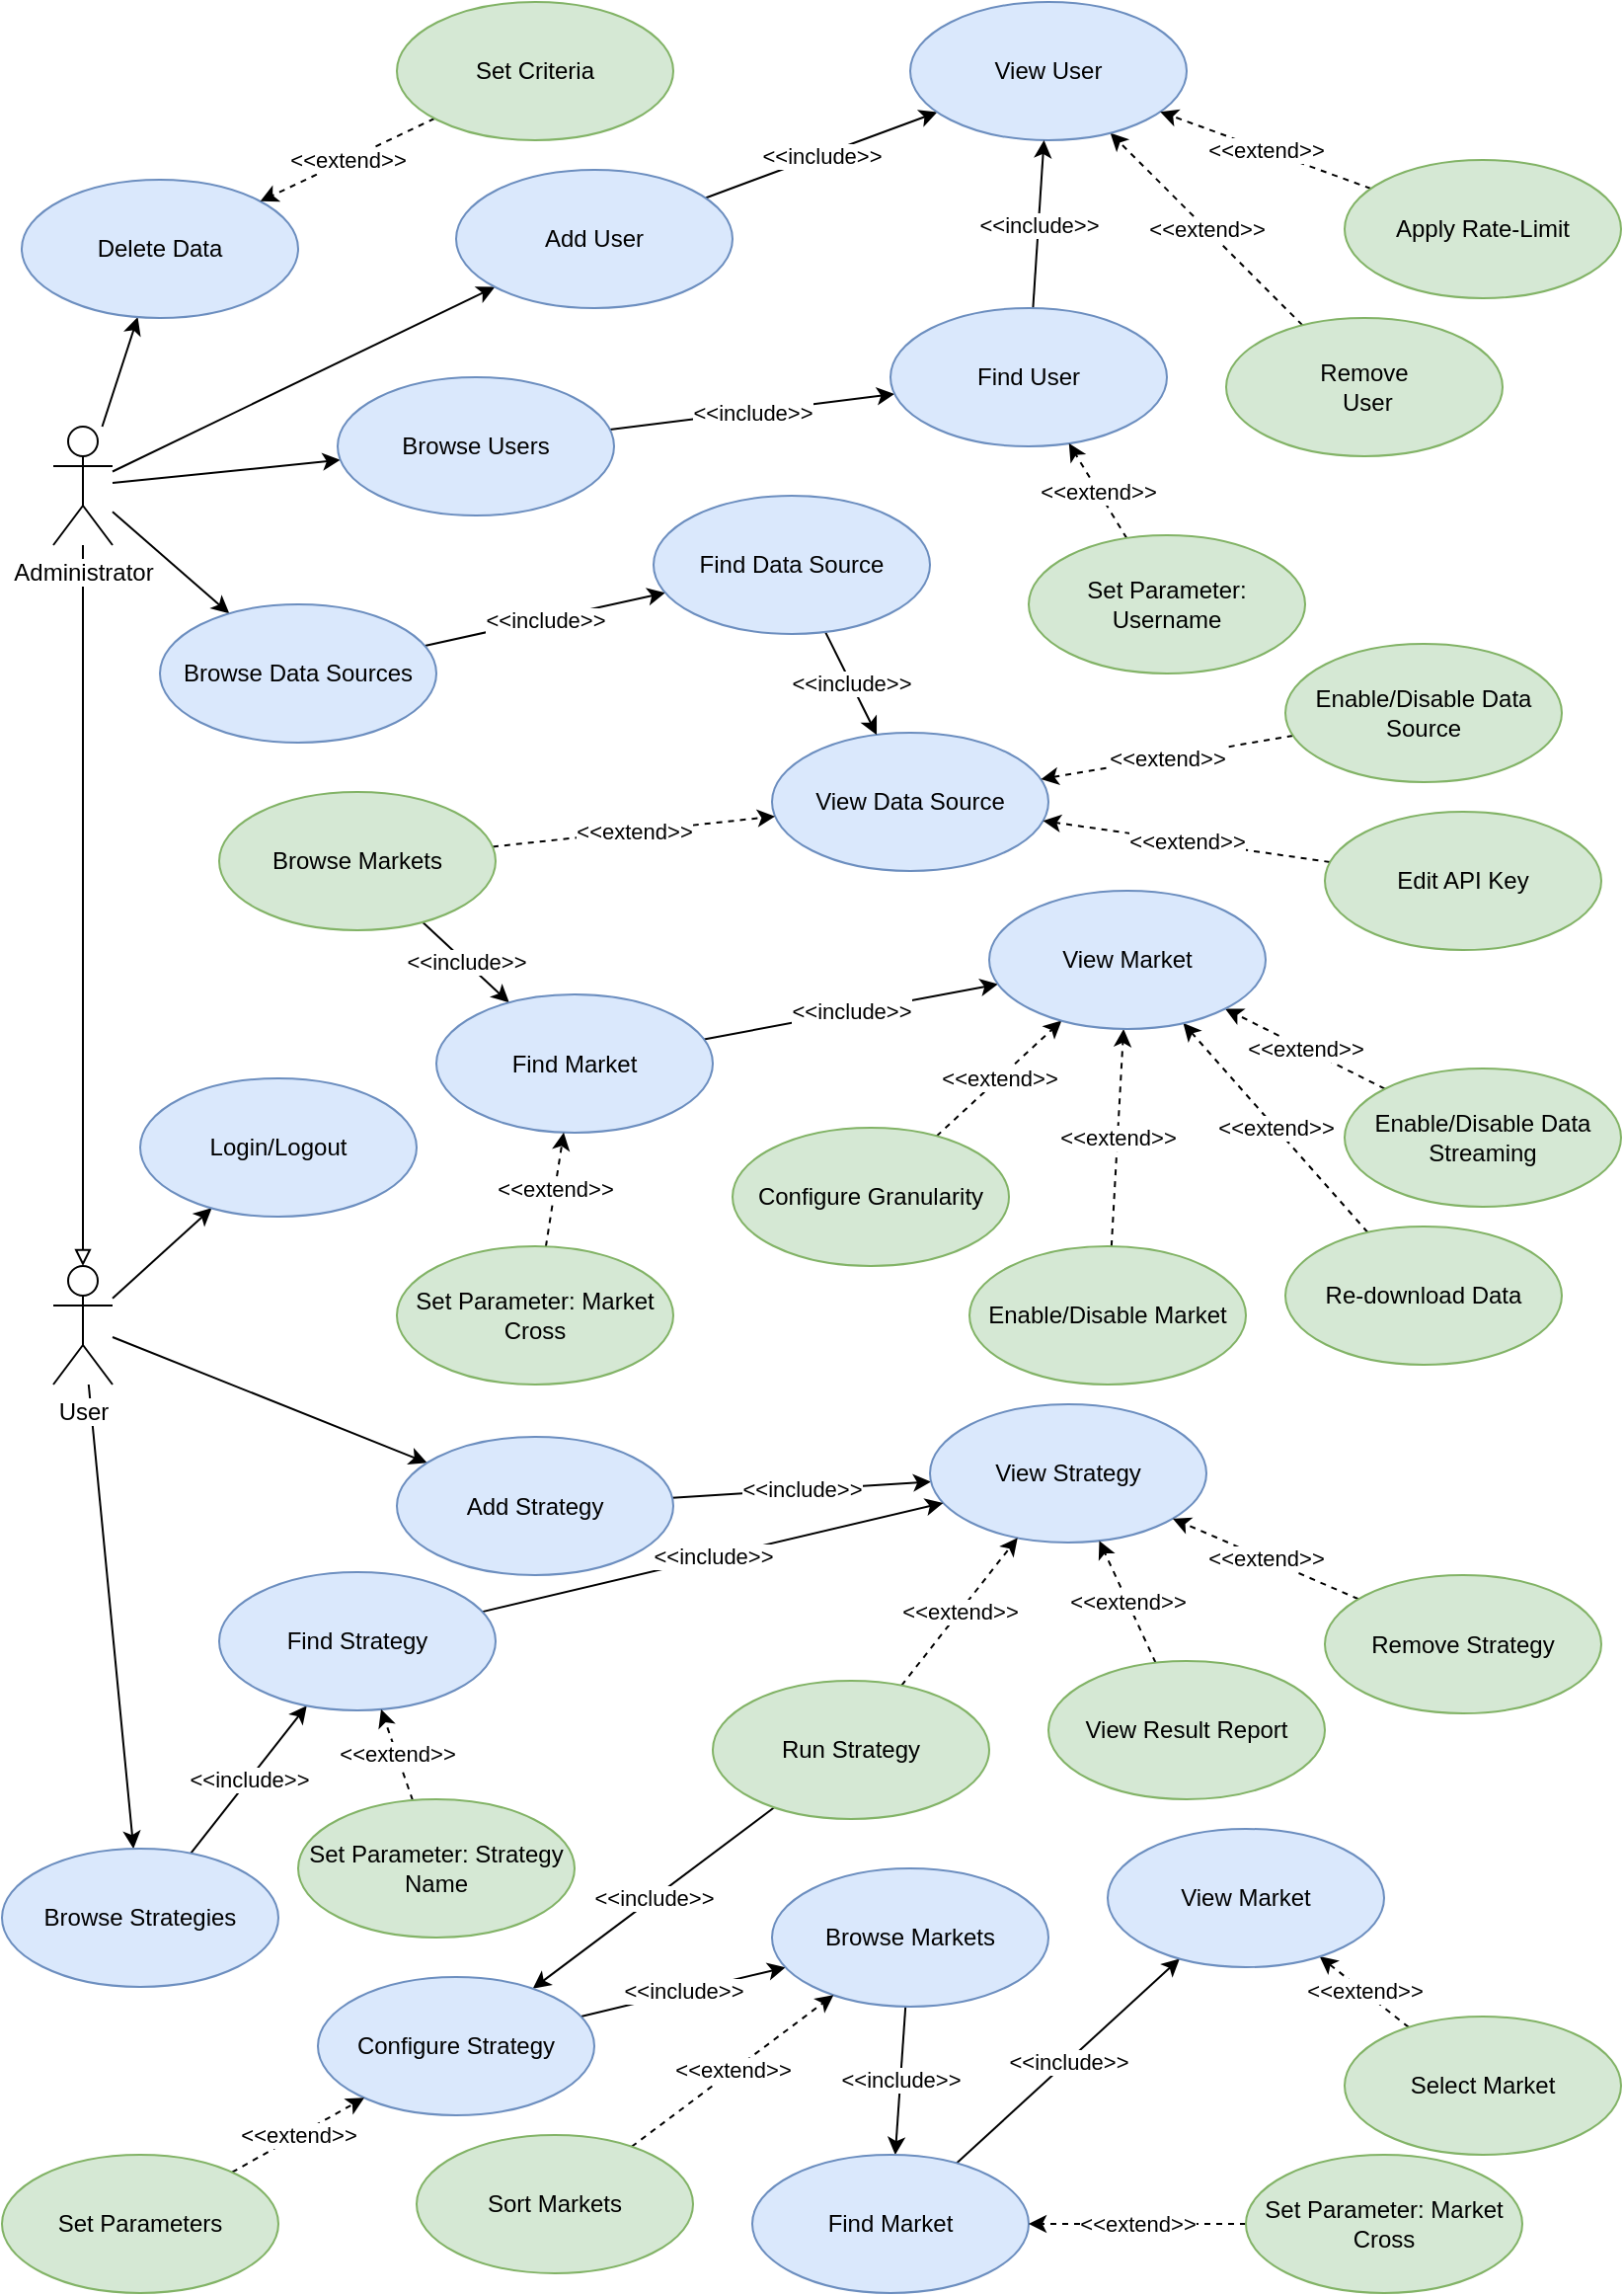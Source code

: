 <mxfile version="12.3.5" type="github" pages="1">
  <diagram id="g2huZKvPOVLJGIqaVy3Y" name="Page-1">
    <mxGraphModel dx="1414" dy="768" grid="1" gridSize="10" guides="1" tooltips="1" connect="1" arrows="1" fold="1" page="1" pageScale="1" pageWidth="827" pageHeight="1169" math="0" shadow="0">
      <root>
        <mxCell id="0"/>
        <mxCell id="1" parent="0"/>
        <mxCell id="EwDZt3mQwsxTDe9n9NLY-56" style="edgeStyle=none;rounded=0;orthogonalLoop=1;jettySize=auto;html=1;" parent="1" source="EwDZt3mQwsxTDe9n9NLY-1" target="EwDZt3mQwsxTDe9n9NLY-29" edge="1">
          <mxGeometry relative="1" as="geometry"/>
        </mxCell>
        <mxCell id="EwDZt3mQwsxTDe9n9NLY-57" style="edgeStyle=none;rounded=0;orthogonalLoop=1;jettySize=auto;html=1;" parent="1" source="EwDZt3mQwsxTDe9n9NLY-1" target="EwDZt3mQwsxTDe9n9NLY-5" edge="1">
          <mxGeometry relative="1" as="geometry"/>
        </mxCell>
        <mxCell id="EwDZt3mQwsxTDe9n9NLY-58" style="edgeStyle=none;rounded=0;orthogonalLoop=1;jettySize=auto;html=1;" parent="1" source="EwDZt3mQwsxTDe9n9NLY-1" target="EwDZt3mQwsxTDe9n9NLY-15" edge="1">
          <mxGeometry relative="1" as="geometry"/>
        </mxCell>
        <mxCell id="EwDZt3mQwsxTDe9n9NLY-59" style="edgeStyle=none;rounded=0;orthogonalLoop=1;jettySize=auto;html=1;" parent="1" source="EwDZt3mQwsxTDe9n9NLY-1" target="EwDZt3mQwsxTDe9n9NLY-51" edge="1">
          <mxGeometry relative="1" as="geometry"/>
        </mxCell>
        <mxCell id="EwDZt3mQwsxTDe9n9NLY-61" style="edgeStyle=none;rounded=0;orthogonalLoop=1;jettySize=auto;html=1;entryX=0.5;entryY=0;entryDx=0;entryDy=0;entryPerimeter=0;endArrow=block;endFill=0;" parent="1" source="EwDZt3mQwsxTDe9n9NLY-1" target="EwDZt3mQwsxTDe9n9NLY-3" edge="1">
          <mxGeometry relative="1" as="geometry"/>
        </mxCell>
        <mxCell id="EwDZt3mQwsxTDe9n9NLY-1" value="&lt;div&gt;Administrator&lt;/div&gt;" style="shape=umlActor;verticalLabelPosition=bottom;labelBackgroundColor=#ffffff;verticalAlign=top;html=1;" parent="1" vertex="1">
          <mxGeometry x="26" y="215" width="30" height="60" as="geometry"/>
        </mxCell>
        <mxCell id="EwDZt3mQwsxTDe9n9NLY-101" style="edgeStyle=none;rounded=0;orthogonalLoop=1;jettySize=auto;html=1;endArrow=classic;endFill=1;" parent="1" source="EwDZt3mQwsxTDe9n9NLY-3" target="EwDZt3mQwsxTDe9n9NLY-74" edge="1">
          <mxGeometry relative="1" as="geometry"/>
        </mxCell>
        <mxCell id="EwDZt3mQwsxTDe9n9NLY-102" style="edgeStyle=none;rounded=0;orthogonalLoop=1;jettySize=auto;html=1;endArrow=classic;endFill=1;" parent="1" source="EwDZt3mQwsxTDe9n9NLY-3" target="EwDZt3mQwsxTDe9n9NLY-77" edge="1">
          <mxGeometry relative="1" as="geometry"/>
        </mxCell>
        <mxCell id="EwDZt3mQwsxTDe9n9NLY-103" style="edgeStyle=none;rounded=0;orthogonalLoop=1;jettySize=auto;html=1;endArrow=classic;endFill=1;" parent="1" source="EwDZt3mQwsxTDe9n9NLY-3" target="EwDZt3mQwsxTDe9n9NLY-75" edge="1">
          <mxGeometry relative="1" as="geometry"/>
        </mxCell>
        <mxCell id="EwDZt3mQwsxTDe9n9NLY-3" value="&lt;div&gt;User&lt;/div&gt;" style="shape=umlActor;verticalLabelPosition=bottom;labelBackgroundColor=#ffffff;verticalAlign=top;html=1;" parent="1" vertex="1">
          <mxGeometry x="26" y="640" width="30" height="60" as="geometry"/>
        </mxCell>
        <mxCell id="EwDZt3mQwsxTDe9n9NLY-47" value="&amp;lt;&amp;lt;include&amp;gt;&amp;gt;" style="edgeStyle=none;rounded=0;orthogonalLoop=1;jettySize=auto;html=1;" parent="1" source="EwDZt3mQwsxTDe9n9NLY-5" target="EwDZt3mQwsxTDe9n9NLY-14" edge="1">
          <mxGeometry relative="1" as="geometry"/>
        </mxCell>
        <mxCell id="EwDZt3mQwsxTDe9n9NLY-5" value="Add User" style="ellipse;whiteSpace=wrap;html=1;fillColor=#dae8fc;strokeColor=#6c8ebf;" parent="1" vertex="1">
          <mxGeometry x="230" y="85" width="140" height="70" as="geometry"/>
        </mxCell>
        <mxCell id="EwDZt3mQwsxTDe9n9NLY-37" value="&amp;lt;&amp;lt;extend&amp;gt;&amp;gt;" style="edgeStyle=none;rounded=0;orthogonalLoop=1;jettySize=auto;html=1;dashed=1;" parent="1" source="EwDZt3mQwsxTDe9n9NLY-6" target="EwDZt3mQwsxTDe9n9NLY-14" edge="1">
          <mxGeometry relative="1" as="geometry"/>
        </mxCell>
        <mxCell id="EwDZt3mQwsxTDe9n9NLY-6" value="&lt;div&gt;Remove&lt;/div&gt;&amp;nbsp;User" style="ellipse;whiteSpace=wrap;html=1;fillColor=#d5e8d4;strokeColor=#82b366;" parent="1" vertex="1">
          <mxGeometry x="620" y="160" width="140" height="70" as="geometry"/>
        </mxCell>
        <mxCell id="EwDZt3mQwsxTDe9n9NLY-8" value="View Data Source" style="ellipse;whiteSpace=wrap;html=1;fillColor=#dae8fc;strokeColor=#6c8ebf;" parent="1" vertex="1">
          <mxGeometry x="390" y="370" width="140" height="70" as="geometry"/>
        </mxCell>
        <mxCell id="EwDZt3mQwsxTDe9n9NLY-39" value="&amp;lt;&amp;lt;extend&amp;gt;&amp;gt;" style="edgeStyle=none;rounded=0;orthogonalLoop=1;jettySize=auto;html=1;dashed=1;" parent="1" source="EwDZt3mQwsxTDe9n9NLY-9" target="EwDZt3mQwsxTDe9n9NLY-8" edge="1">
          <mxGeometry relative="1" as="geometry"/>
        </mxCell>
        <mxCell id="EwDZt3mQwsxTDe9n9NLY-9" value="Enable/Disable Data Source" style="ellipse;whiteSpace=wrap;html=1;fillColor=#d5e8d4;strokeColor=#82b366;" parent="1" vertex="1">
          <mxGeometry x="650" y="325" width="140" height="70" as="geometry"/>
        </mxCell>
        <mxCell id="EwDZt3mQwsxTDe9n9NLY-71" value="&amp;lt;&amp;lt;extend&amp;gt;&amp;gt;" style="edgeStyle=none;rounded=0;orthogonalLoop=1;jettySize=auto;html=1;dashed=1;endArrow=classic;endFill=1;" parent="1" source="EwDZt3mQwsxTDe9n9NLY-11" target="EwDZt3mQwsxTDe9n9NLY-65" edge="1">
          <mxGeometry relative="1" as="geometry"/>
        </mxCell>
        <mxCell id="EwDZt3mQwsxTDe9n9NLY-11" value="Configure Granularity" style="ellipse;whiteSpace=wrap;html=1;fillColor=#d5e8d4;strokeColor=#82b366;" parent="1" vertex="1">
          <mxGeometry x="370" y="570" width="140" height="70" as="geometry"/>
        </mxCell>
        <mxCell id="EwDZt3mQwsxTDe9n9NLY-14" value="View User" style="ellipse;whiteSpace=wrap;html=1;fillColor=#dae8fc;strokeColor=#6c8ebf;" parent="1" vertex="1">
          <mxGeometry x="460" width="140" height="70" as="geometry"/>
        </mxCell>
        <mxCell id="EwDZt3mQwsxTDe9n9NLY-48" value="&amp;lt;&amp;lt;include&amp;gt;&amp;gt;" style="edgeStyle=none;rounded=0;orthogonalLoop=1;jettySize=auto;html=1;" parent="1" source="EwDZt3mQwsxTDe9n9NLY-15" target="EwDZt3mQwsxTDe9n9NLY-16" edge="1">
          <mxGeometry relative="1" as="geometry"/>
        </mxCell>
        <mxCell id="EwDZt3mQwsxTDe9n9NLY-15" value="Browse Users" style="ellipse;whiteSpace=wrap;html=1;fillColor=#dae8fc;strokeColor=#6c8ebf;" parent="1" vertex="1">
          <mxGeometry x="170" y="190" width="140" height="70" as="geometry"/>
        </mxCell>
        <mxCell id="EwDZt3mQwsxTDe9n9NLY-49" value="&amp;lt;&amp;lt;include&amp;gt;&amp;gt;" style="edgeStyle=none;rounded=0;orthogonalLoop=1;jettySize=auto;html=1;" parent="1" source="EwDZt3mQwsxTDe9n9NLY-16" target="EwDZt3mQwsxTDe9n9NLY-14" edge="1">
          <mxGeometry relative="1" as="geometry"/>
        </mxCell>
        <mxCell id="EwDZt3mQwsxTDe9n9NLY-16" value="Find User" style="ellipse;whiteSpace=wrap;html=1;fillColor=#dae8fc;strokeColor=#6c8ebf;" parent="1" vertex="1">
          <mxGeometry x="450" y="155" width="140" height="70" as="geometry"/>
        </mxCell>
        <mxCell id="EwDZt3mQwsxTDe9n9NLY-38" value="&amp;lt;&amp;lt;extend&amp;gt;&amp;gt;" style="edgeStyle=none;rounded=0;orthogonalLoop=1;jettySize=auto;html=1;dashed=1;" parent="1" source="EwDZt3mQwsxTDe9n9NLY-17" target="EwDZt3mQwsxTDe9n9NLY-16" edge="1">
          <mxGeometry relative="1" as="geometry"/>
        </mxCell>
        <mxCell id="EwDZt3mQwsxTDe9n9NLY-17" value="Set Parameter: Username" style="ellipse;whiteSpace=wrap;html=1;fillColor=#d5e8d4;strokeColor=#82b366;" parent="1" vertex="1">
          <mxGeometry x="520" y="270" width="140" height="70" as="geometry"/>
        </mxCell>
        <mxCell id="EwDZt3mQwsxTDe9n9NLY-66" value="&amp;lt;&amp;lt;include&amp;gt;&amp;gt;" style="edgeStyle=none;rounded=0;orthogonalLoop=1;jettySize=auto;html=1;endArrow=classic;endFill=1;" parent="1" source="EwDZt3mQwsxTDe9n9NLY-22" target="EwDZt3mQwsxTDe9n9NLY-63" edge="1">
          <mxGeometry relative="1" as="geometry"/>
        </mxCell>
        <mxCell id="g7BCYsUabOK7AczemtMm-9" value="&amp;lt;&amp;lt;extend&amp;gt;&amp;gt;" style="edgeStyle=none;rounded=0;orthogonalLoop=1;jettySize=auto;html=1;dashed=1;startArrow=none;startFill=0;" edge="1" parent="1" source="EwDZt3mQwsxTDe9n9NLY-22" target="EwDZt3mQwsxTDe9n9NLY-8">
          <mxGeometry relative="1" as="geometry"/>
        </mxCell>
        <mxCell id="EwDZt3mQwsxTDe9n9NLY-22" value="Browse Markets" style="ellipse;whiteSpace=wrap;html=1;fillColor=#d5e8d4;strokeColor=#82b366;" parent="1" vertex="1">
          <mxGeometry x="110" y="400" width="140" height="70" as="geometry"/>
        </mxCell>
        <mxCell id="EwDZt3mQwsxTDe9n9NLY-70" value="&amp;lt;&amp;lt;extend&amp;gt;&amp;gt;" style="edgeStyle=none;rounded=0;orthogonalLoop=1;jettySize=auto;html=1;dashed=1;endArrow=classic;endFill=1;" parent="1" source="EwDZt3mQwsxTDe9n9NLY-24" target="EwDZt3mQwsxTDe9n9NLY-65" edge="1">
          <mxGeometry relative="1" as="geometry"/>
        </mxCell>
        <mxCell id="EwDZt3mQwsxTDe9n9NLY-24" value="Enable/Disable Market" style="ellipse;whiteSpace=wrap;html=1;fillColor=#d5e8d4;strokeColor=#82b366;" parent="1" vertex="1">
          <mxGeometry x="490" y="630" width="140" height="70" as="geometry"/>
        </mxCell>
        <mxCell id="EwDZt3mQwsxTDe9n9NLY-36" value="&amp;lt;&amp;lt;extend&amp;gt;&amp;gt;" style="rounded=0;orthogonalLoop=1;jettySize=auto;html=1;dashed=1;" parent="1" source="EwDZt3mQwsxTDe9n9NLY-25" target="EwDZt3mQwsxTDe9n9NLY-14" edge="1">
          <mxGeometry relative="1" as="geometry"/>
        </mxCell>
        <mxCell id="EwDZt3mQwsxTDe9n9NLY-25" value="Apply Rate-Limit" style="ellipse;whiteSpace=wrap;html=1;fillColor=#d5e8d4;strokeColor=#82b366;" parent="1" vertex="1">
          <mxGeometry x="680" y="80" width="140" height="70" as="geometry"/>
        </mxCell>
        <mxCell id="EwDZt3mQwsxTDe9n9NLY-29" value="Delete Data" style="ellipse;whiteSpace=wrap;html=1;fillColor=#dae8fc;strokeColor=#6c8ebf;" parent="1" vertex="1">
          <mxGeometry x="10" y="90" width="140" height="70" as="geometry"/>
        </mxCell>
        <mxCell id="EwDZt3mQwsxTDe9n9NLY-46" value="&amp;lt;&amp;lt;extend&amp;gt;&amp;gt;" style="edgeStyle=none;rounded=0;orthogonalLoop=1;jettySize=auto;html=1;dashed=1;" parent="1" source="EwDZt3mQwsxTDe9n9NLY-30" target="EwDZt3mQwsxTDe9n9NLY-29" edge="1">
          <mxGeometry relative="1" as="geometry"/>
        </mxCell>
        <mxCell id="EwDZt3mQwsxTDe9n9NLY-30" value="Set Criteria" style="ellipse;whiteSpace=wrap;html=1;fillColor=#d5e8d4;strokeColor=#82b366;" parent="1" vertex="1">
          <mxGeometry x="200" width="140" height="70" as="geometry"/>
        </mxCell>
        <mxCell id="EwDZt3mQwsxTDe9n9NLY-41" value="&amp;lt;&amp;lt;extend&amp;gt;&amp;gt;" style="edgeStyle=none;rounded=0;orthogonalLoop=1;jettySize=auto;html=1;dashed=1;" parent="1" source="EwDZt3mQwsxTDe9n9NLY-33" target="EwDZt3mQwsxTDe9n9NLY-8" edge="1">
          <mxGeometry relative="1" as="geometry"/>
        </mxCell>
        <mxCell id="EwDZt3mQwsxTDe9n9NLY-33" value="Edit API Key" style="ellipse;whiteSpace=wrap;html=1;fillColor=#d5e8d4;strokeColor=#82b366;" parent="1" vertex="1">
          <mxGeometry x="670" y="410" width="140" height="70" as="geometry"/>
        </mxCell>
        <mxCell id="EwDZt3mQwsxTDe9n9NLY-68" value="&amp;lt;&amp;lt;extend&amp;gt;&amp;gt;" style="edgeStyle=none;rounded=0;orthogonalLoop=1;jettySize=auto;html=1;endArrow=classic;endFill=1;dashed=1;" parent="1" source="EwDZt3mQwsxTDe9n9NLY-34" target="EwDZt3mQwsxTDe9n9NLY-65" edge="1">
          <mxGeometry relative="1" as="geometry"/>
        </mxCell>
        <mxCell id="EwDZt3mQwsxTDe9n9NLY-34" value="Enable/Disable Data Streaming" style="ellipse;whiteSpace=wrap;html=1;fillColor=#d5e8d4;strokeColor=#82b366;" parent="1" vertex="1">
          <mxGeometry x="680" y="540" width="140" height="70" as="geometry"/>
        </mxCell>
        <mxCell id="EwDZt3mQwsxTDe9n9NLY-69" value="&amp;lt;&amp;lt;extend&amp;gt;&amp;gt;" style="edgeStyle=none;rounded=0;orthogonalLoop=1;jettySize=auto;html=1;dashed=1;endArrow=classic;endFill=1;" parent="1" source="EwDZt3mQwsxTDe9n9NLY-35" target="EwDZt3mQwsxTDe9n9NLY-65" edge="1">
          <mxGeometry relative="1" as="geometry"/>
        </mxCell>
        <mxCell id="EwDZt3mQwsxTDe9n9NLY-35" value="Re-download Data" style="ellipse;whiteSpace=wrap;html=1;fillColor=#d5e8d4;strokeColor=#82b366;" parent="1" vertex="1">
          <mxGeometry x="650" y="620" width="140" height="70" as="geometry"/>
        </mxCell>
        <mxCell id="EwDZt3mQwsxTDe9n9NLY-53" value="&amp;lt;&amp;lt;include&amp;gt;&amp;gt;" style="edgeStyle=none;rounded=0;orthogonalLoop=1;jettySize=auto;html=1;" parent="1" source="EwDZt3mQwsxTDe9n9NLY-51" target="EwDZt3mQwsxTDe9n9NLY-52" edge="1">
          <mxGeometry relative="1" as="geometry"/>
        </mxCell>
        <mxCell id="EwDZt3mQwsxTDe9n9NLY-51" value="Browse Data Sources" style="ellipse;whiteSpace=wrap;html=1;fillColor=#dae8fc;strokeColor=#6c8ebf;" parent="1" vertex="1">
          <mxGeometry x="80" y="305" width="140" height="70" as="geometry"/>
        </mxCell>
        <mxCell id="EwDZt3mQwsxTDe9n9NLY-54" value="&amp;lt;&amp;lt;include&amp;gt;&amp;gt;" style="edgeStyle=none;rounded=0;orthogonalLoop=1;jettySize=auto;html=1;" parent="1" source="EwDZt3mQwsxTDe9n9NLY-52" target="EwDZt3mQwsxTDe9n9NLY-8" edge="1">
          <mxGeometry relative="1" as="geometry"/>
        </mxCell>
        <mxCell id="EwDZt3mQwsxTDe9n9NLY-52" value="Find Data Source" style="ellipse;whiteSpace=wrap;html=1;fillColor=#dae8fc;strokeColor=#6c8ebf;" parent="1" vertex="1">
          <mxGeometry x="330" y="250" width="140" height="70" as="geometry"/>
        </mxCell>
        <mxCell id="EwDZt3mQwsxTDe9n9NLY-67" value="&amp;lt;&amp;lt;include&amp;gt;&amp;gt;" style="edgeStyle=none;rounded=0;orthogonalLoop=1;jettySize=auto;html=1;endArrow=classic;endFill=1;" parent="1" source="EwDZt3mQwsxTDe9n9NLY-63" target="EwDZt3mQwsxTDe9n9NLY-65" edge="1">
          <mxGeometry relative="1" as="geometry"/>
        </mxCell>
        <mxCell id="EwDZt3mQwsxTDe9n9NLY-63" value="Find Market" style="ellipse;whiteSpace=wrap;html=1;fillColor=#dae8fc;strokeColor=#6c8ebf;" parent="1" vertex="1">
          <mxGeometry x="220" y="502.5" width="140" height="70" as="geometry"/>
        </mxCell>
        <mxCell id="EwDZt3mQwsxTDe9n9NLY-72" value="&amp;lt;&amp;lt;extend&amp;gt;&amp;gt;" style="edgeStyle=none;rounded=0;orthogonalLoop=1;jettySize=auto;html=1;dashed=1;endArrow=classic;endFill=1;" parent="1" source="EwDZt3mQwsxTDe9n9NLY-64" target="EwDZt3mQwsxTDe9n9NLY-63" edge="1">
          <mxGeometry relative="1" as="geometry"/>
        </mxCell>
        <mxCell id="EwDZt3mQwsxTDe9n9NLY-64" value="Set Parameter: Market Cross" style="ellipse;whiteSpace=wrap;html=1;fillColor=#d5e8d4;strokeColor=#82b366;" parent="1" vertex="1">
          <mxGeometry x="200" y="630" width="140" height="70" as="geometry"/>
        </mxCell>
        <mxCell id="EwDZt3mQwsxTDe9n9NLY-65" value="View Market" style="ellipse;whiteSpace=wrap;html=1;fillColor=#dae8fc;strokeColor=#6c8ebf;" parent="1" vertex="1">
          <mxGeometry x="500" y="450" width="140" height="70" as="geometry"/>
        </mxCell>
        <mxCell id="EwDZt3mQwsxTDe9n9NLY-74" value="Login/Logout" style="ellipse;whiteSpace=wrap;html=1;fillColor=#dae8fc;strokeColor=#6c8ebf;" parent="1" vertex="1">
          <mxGeometry x="70" y="545" width="140" height="70" as="geometry"/>
        </mxCell>
        <mxCell id="EwDZt3mQwsxTDe9n9NLY-106" value="&amp;lt;&amp;lt;include&amp;gt;&amp;gt;" style="edgeStyle=none;rounded=0;orthogonalLoop=1;jettySize=auto;html=1;endArrow=classic;endFill=1;" parent="1" source="EwDZt3mQwsxTDe9n9NLY-75" target="EwDZt3mQwsxTDe9n9NLY-76" edge="1">
          <mxGeometry relative="1" as="geometry"/>
        </mxCell>
        <mxCell id="EwDZt3mQwsxTDe9n9NLY-75" value="Add Strategy" style="ellipse;whiteSpace=wrap;html=1;fillColor=#dae8fc;strokeColor=#6c8ebf;" parent="1" vertex="1">
          <mxGeometry x="200" y="726.5" width="140" height="70" as="geometry"/>
        </mxCell>
        <mxCell id="EwDZt3mQwsxTDe9n9NLY-76" value="View Strategy" style="ellipse;whiteSpace=wrap;html=1;fillColor=#dae8fc;strokeColor=#6c8ebf;" parent="1" vertex="1">
          <mxGeometry x="470" y="710" width="140" height="70" as="geometry"/>
        </mxCell>
        <mxCell id="EwDZt3mQwsxTDe9n9NLY-104" value="&lt;div&gt;&amp;lt;&amp;lt;include&amp;gt;&amp;gt;&lt;/div&gt;" style="edgeStyle=none;rounded=0;orthogonalLoop=1;jettySize=auto;html=1;endArrow=classic;endFill=1;" parent="1" source="EwDZt3mQwsxTDe9n9NLY-77" target="EwDZt3mQwsxTDe9n9NLY-78" edge="1">
          <mxGeometry relative="1" as="geometry"/>
        </mxCell>
        <mxCell id="EwDZt3mQwsxTDe9n9NLY-77" value="Browse Strategies" style="ellipse;whiteSpace=wrap;html=1;fillColor=#dae8fc;strokeColor=#6c8ebf;" parent="1" vertex="1">
          <mxGeometry y="935" width="140" height="70" as="geometry"/>
        </mxCell>
        <mxCell id="EwDZt3mQwsxTDe9n9NLY-105" value="&amp;lt;&amp;lt;include&amp;gt;&amp;gt;" style="edgeStyle=none;rounded=0;orthogonalLoop=1;jettySize=auto;html=1;endArrow=classic;endFill=1;" parent="1" source="EwDZt3mQwsxTDe9n9NLY-78" target="EwDZt3mQwsxTDe9n9NLY-76" edge="1">
          <mxGeometry relative="1" as="geometry"/>
        </mxCell>
        <mxCell id="EwDZt3mQwsxTDe9n9NLY-78" value="Find Strategy" style="ellipse;whiteSpace=wrap;html=1;fillColor=#dae8fc;strokeColor=#6c8ebf;" parent="1" vertex="1">
          <mxGeometry x="110" y="795" width="140" height="70" as="geometry"/>
        </mxCell>
        <mxCell id="EwDZt3mQwsxTDe9n9NLY-93" value="&amp;lt;&amp;lt;extend&amp;gt;&amp;gt;" style="edgeStyle=none;rounded=0;orthogonalLoop=1;jettySize=auto;html=1;dashed=1;endArrow=classic;endFill=1;" parent="1" source="EwDZt3mQwsxTDe9n9NLY-79" target="EwDZt3mQwsxTDe9n9NLY-78" edge="1">
          <mxGeometry relative="1" as="geometry"/>
        </mxCell>
        <mxCell id="EwDZt3mQwsxTDe9n9NLY-79" value="Set Parameter: Strategy Name" style="ellipse;whiteSpace=wrap;html=1;fillColor=#d5e8d4;strokeColor=#82b366;" parent="1" vertex="1">
          <mxGeometry x="150" y="910" width="140" height="70" as="geometry"/>
        </mxCell>
        <mxCell id="g7BCYsUabOK7AczemtMm-6" value="&amp;lt;&amp;lt;include&amp;gt;&amp;gt;" style="edgeStyle=none;rounded=0;orthogonalLoop=1;jettySize=auto;html=1;startArrow=none;startFill=0;" edge="1" parent="1" source="EwDZt3mQwsxTDe9n9NLY-80" target="EwDZt3mQwsxTDe9n9NLY-84">
          <mxGeometry relative="1" as="geometry"/>
        </mxCell>
        <mxCell id="g7BCYsUabOK7AczemtMm-8" value="&amp;lt;&amp;lt;extend&amp;gt;&amp;gt;" style="edgeStyle=none;rounded=0;orthogonalLoop=1;jettySize=auto;html=1;dashed=1;startArrow=none;startFill=0;" edge="1" parent="1" source="EwDZt3mQwsxTDe9n9NLY-80" target="EwDZt3mQwsxTDe9n9NLY-76">
          <mxGeometry relative="1" as="geometry"/>
        </mxCell>
        <mxCell id="EwDZt3mQwsxTDe9n9NLY-80" value="Run Strategy" style="ellipse;whiteSpace=wrap;html=1;fillColor=#d5e8d4;strokeColor=#82b366;" parent="1" vertex="1">
          <mxGeometry x="360" y="850" width="140" height="70" as="geometry"/>
        </mxCell>
        <mxCell id="g7BCYsUabOK7AczemtMm-7" value="&amp;lt;&amp;lt;extend&amp;gt;&amp;gt;" style="edgeStyle=none;rounded=0;orthogonalLoop=1;jettySize=auto;html=1;startArrow=none;startFill=0;dashed=1;" edge="1" parent="1" source="EwDZt3mQwsxTDe9n9NLY-82" target="EwDZt3mQwsxTDe9n9NLY-76">
          <mxGeometry relative="1" as="geometry"/>
        </mxCell>
        <mxCell id="EwDZt3mQwsxTDe9n9NLY-82" value="View Result Report" style="ellipse;whiteSpace=wrap;html=1;fillColor=#d5e8d4;strokeColor=#82b366;" parent="1" vertex="1">
          <mxGeometry x="530" y="840" width="140" height="70" as="geometry"/>
        </mxCell>
        <mxCell id="EwDZt3mQwsxTDe9n9NLY-108" value="&amp;lt;&amp;lt;include&amp;gt;&amp;gt;" style="edgeStyle=none;rounded=0;orthogonalLoop=1;jettySize=auto;html=1;endArrow=classic;endFill=1;" parent="1" source="EwDZt3mQwsxTDe9n9NLY-84" target="EwDZt3mQwsxTDe9n9NLY-85" edge="1">
          <mxGeometry relative="1" as="geometry"/>
        </mxCell>
        <mxCell id="EwDZt3mQwsxTDe9n9NLY-84" value="Configure Strategy" style="ellipse;whiteSpace=wrap;html=1;fillColor=#dae8fc;strokeColor=#6c8ebf;" parent="1" vertex="1">
          <mxGeometry x="160" y="1000" width="140" height="70" as="geometry"/>
        </mxCell>
        <mxCell id="EwDZt3mQwsxTDe9n9NLY-109" value="&amp;lt;&amp;lt;include&amp;gt;&amp;gt;" style="edgeStyle=none;rounded=0;orthogonalLoop=1;jettySize=auto;html=1;endArrow=classic;endFill=1;" parent="1" source="EwDZt3mQwsxTDe9n9NLY-85" target="EwDZt3mQwsxTDe9n9NLY-86" edge="1">
          <mxGeometry relative="1" as="geometry"/>
        </mxCell>
        <mxCell id="EwDZt3mQwsxTDe9n9NLY-85" value="Browse Markets" style="ellipse;whiteSpace=wrap;html=1;fillColor=#dae8fc;strokeColor=#6c8ebf;" parent="1" vertex="1">
          <mxGeometry x="390" y="945" width="140" height="70" as="geometry"/>
        </mxCell>
        <mxCell id="g7BCYsUabOK7AczemtMm-3" value="&amp;lt;&amp;lt;include&amp;gt;&amp;gt;" style="edgeStyle=none;rounded=0;orthogonalLoop=1;jettySize=auto;html=1;startArrow=none;startFill=0;" edge="1" parent="1" source="EwDZt3mQwsxTDe9n9NLY-86" target="g7BCYsUabOK7AczemtMm-1">
          <mxGeometry relative="1" as="geometry"/>
        </mxCell>
        <mxCell id="EwDZt3mQwsxTDe9n9NLY-86" value="Find Market" style="ellipse;whiteSpace=wrap;html=1;fillColor=#dae8fc;strokeColor=#6c8ebf;" parent="1" vertex="1">
          <mxGeometry x="380" y="1090" width="140" height="70" as="geometry"/>
        </mxCell>
        <mxCell id="EwDZt3mQwsxTDe9n9NLY-98" value="&amp;lt;&amp;lt;extend&amp;gt;&amp;gt;" style="edgeStyle=none;rounded=0;orthogonalLoop=1;jettySize=auto;html=1;dashed=1;endArrow=classic;endFill=1;" parent="1" source="EwDZt3mQwsxTDe9n9NLY-87" target="EwDZt3mQwsxTDe9n9NLY-86" edge="1">
          <mxGeometry relative="1" as="geometry"/>
        </mxCell>
        <mxCell id="EwDZt3mQwsxTDe9n9NLY-87" value="Set Parameter: Market Cross" style="ellipse;whiteSpace=wrap;html=1;fillColor=#d5e8d4;strokeColor=#82b366;" parent="1" vertex="1">
          <mxGeometry x="630" y="1090" width="140" height="70" as="geometry"/>
        </mxCell>
        <mxCell id="EwDZt3mQwsxTDe9n9NLY-91" value="&amp;lt;&amp;lt;extend&amp;gt;&amp;gt;" style="edgeStyle=none;rounded=0;orthogonalLoop=1;jettySize=auto;html=1;dashed=1;endArrow=classic;endFill=1;" parent="1" source="EwDZt3mQwsxTDe9n9NLY-89" target="EwDZt3mQwsxTDe9n9NLY-84" edge="1">
          <mxGeometry relative="1" as="geometry"/>
        </mxCell>
        <mxCell id="EwDZt3mQwsxTDe9n9NLY-89" value="Set Parameters" style="ellipse;whiteSpace=wrap;html=1;fillColor=#d5e8d4;strokeColor=#82b366;" parent="1" vertex="1">
          <mxGeometry y="1090" width="140" height="70" as="geometry"/>
        </mxCell>
        <mxCell id="EwDZt3mQwsxTDe9n9NLY-97" value="&amp;lt;&amp;lt;extend&amp;gt;&amp;gt;" style="edgeStyle=none;rounded=0;orthogonalLoop=1;jettySize=auto;html=1;dashed=1;endArrow=classic;endFill=1;" parent="1" source="EwDZt3mQwsxTDe9n9NLY-90" target="EwDZt3mQwsxTDe9n9NLY-85" edge="1">
          <mxGeometry relative="1" as="geometry"/>
        </mxCell>
        <mxCell id="EwDZt3mQwsxTDe9n9NLY-90" value="Sort Markets" style="ellipse;whiteSpace=wrap;html=1;fillColor=#d5e8d4;strokeColor=#82b366;" parent="1" vertex="1">
          <mxGeometry x="210" y="1080" width="140" height="70" as="geometry"/>
        </mxCell>
        <mxCell id="EwDZt3mQwsxTDe9n9NLY-96" value="&amp;lt;&amp;lt;extend&amp;gt;&amp;gt;" style="edgeStyle=none;rounded=0;orthogonalLoop=1;jettySize=auto;html=1;dashed=1;endArrow=classic;endFill=1;" parent="1" source="EwDZt3mQwsxTDe9n9NLY-92" target="EwDZt3mQwsxTDe9n9NLY-76" edge="1">
          <mxGeometry relative="1" as="geometry"/>
        </mxCell>
        <mxCell id="EwDZt3mQwsxTDe9n9NLY-92" value="Remove Strategy" style="ellipse;whiteSpace=wrap;html=1;fillColor=#d5e8d4;strokeColor=#82b366;" parent="1" vertex="1">
          <mxGeometry x="670" y="796.5" width="140" height="70" as="geometry"/>
        </mxCell>
        <mxCell id="g7BCYsUabOK7AczemtMm-2" value="&amp;lt;&amp;lt;extend&amp;gt;&amp;gt;" style="rounded=0;orthogonalLoop=1;jettySize=auto;html=1;startArrow=none;startFill=0;dashed=1;" edge="1" parent="1" source="EwDZt3mQwsxTDe9n9NLY-99" target="g7BCYsUabOK7AczemtMm-1">
          <mxGeometry relative="1" as="geometry"/>
        </mxCell>
        <mxCell id="EwDZt3mQwsxTDe9n9NLY-99" value="Select Market" style="ellipse;whiteSpace=wrap;html=1;fillColor=#d5e8d4;strokeColor=#82b366;" parent="1" vertex="1">
          <mxGeometry x="680" y="1020" width="140" height="70" as="geometry"/>
        </mxCell>
        <mxCell id="g7BCYsUabOK7AczemtMm-1" value="View Market" style="ellipse;whiteSpace=wrap;html=1;fillColor=#dae8fc;strokeColor=#6c8ebf;" vertex="1" parent="1">
          <mxGeometry x="560" y="925" width="140" height="70" as="geometry"/>
        </mxCell>
      </root>
    </mxGraphModel>
  </diagram>
</mxfile>
